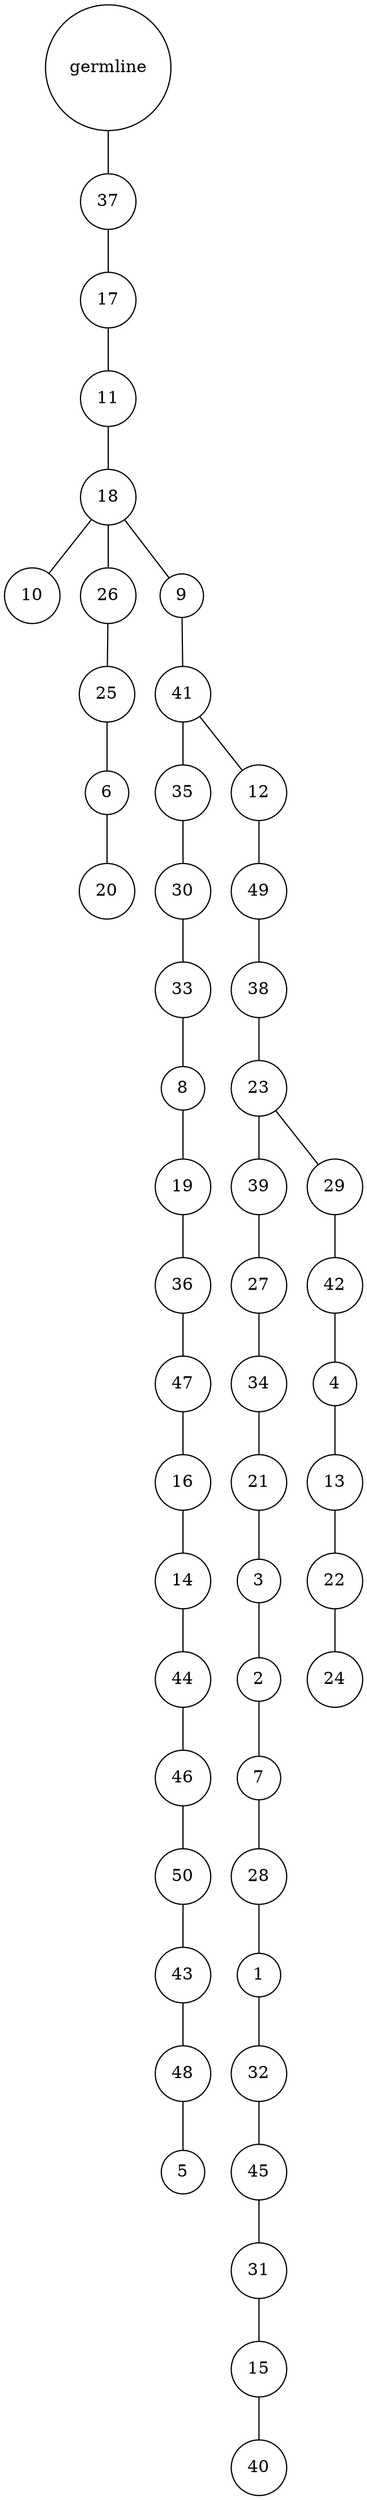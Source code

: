 graph {
	rankdir=UD;
	splines=line;
	node [shape=circle]
	"0x7f2d2e669c40" [label="germline"];
	"0x7f2d2e669c70" [label="37"];
	"0x7f2d2e669c40" -- "0x7f2d2e669c70" ;
	"0x7f2d2e669ca0" [label="17"];
	"0x7f2d2e669c70" -- "0x7f2d2e669ca0" ;
	"0x7f2d2e669cd0" [label="11"];
	"0x7f2d2e669ca0" -- "0x7f2d2e669cd0" ;
	"0x7f2d2e669d00" [label="18"];
	"0x7f2d2e669cd0" -- "0x7f2d2e669d00" ;
	"0x7f2d2e669d30" [label="10"];
	"0x7f2d2e669d00" -- "0x7f2d2e669d30" ;
	"0x7f2d2e669d60" [label="26"];
	"0x7f2d2e669d00" -- "0x7f2d2e669d60" ;
	"0x7f2d2e669d90" [label="25"];
	"0x7f2d2e669d60" -- "0x7f2d2e669d90" ;
	"0x7f2d2e669dc0" [label="6"];
	"0x7f2d2e669d90" -- "0x7f2d2e669dc0" ;
	"0x7f2d2e669df0" [label="20"];
	"0x7f2d2e669dc0" -- "0x7f2d2e669df0" ;
	"0x7f2d2e669e20" [label="9"];
	"0x7f2d2e669d00" -- "0x7f2d2e669e20" ;
	"0x7f2d2e669e50" [label="41"];
	"0x7f2d2e669e20" -- "0x7f2d2e669e50" ;
	"0x7f2d2e669e80" [label="35"];
	"0x7f2d2e669e50" -- "0x7f2d2e669e80" ;
	"0x7f2d2e669eb0" [label="30"];
	"0x7f2d2e669e80" -- "0x7f2d2e669eb0" ;
	"0x7f2d2e669ee0" [label="33"];
	"0x7f2d2e669eb0" -- "0x7f2d2e669ee0" ;
	"0x7f2d2e669f10" [label="8"];
	"0x7f2d2e669ee0" -- "0x7f2d2e669f10" ;
	"0x7f2d2e669f40" [label="19"];
	"0x7f2d2e669f10" -- "0x7f2d2e669f40" ;
	"0x7f2d2e669f70" [label="36"];
	"0x7f2d2e669f40" -- "0x7f2d2e669f70" ;
	"0x7f2d2e669fa0" [label="47"];
	"0x7f2d2e669f70" -- "0x7f2d2e669fa0" ;
	"0x7f2d2e669fd0" [label="16"];
	"0x7f2d2e669fa0" -- "0x7f2d2e669fd0" ;
	"0x7f2d2e676040" [label="14"];
	"0x7f2d2e669fd0" -- "0x7f2d2e676040" ;
	"0x7f2d2e676070" [label="44"];
	"0x7f2d2e676040" -- "0x7f2d2e676070" ;
	"0x7f2d2e6760a0" [label="46"];
	"0x7f2d2e676070" -- "0x7f2d2e6760a0" ;
	"0x7f2d2e6760d0" [label="50"];
	"0x7f2d2e6760a0" -- "0x7f2d2e6760d0" ;
	"0x7f2d2e676100" [label="43"];
	"0x7f2d2e6760d0" -- "0x7f2d2e676100" ;
	"0x7f2d2e676130" [label="48"];
	"0x7f2d2e676100" -- "0x7f2d2e676130" ;
	"0x7f2d2e676160" [label="5"];
	"0x7f2d2e676130" -- "0x7f2d2e676160" ;
	"0x7f2d2e676190" [label="12"];
	"0x7f2d2e669e50" -- "0x7f2d2e676190" ;
	"0x7f2d2e6761c0" [label="49"];
	"0x7f2d2e676190" -- "0x7f2d2e6761c0" ;
	"0x7f2d2e6761f0" [label="38"];
	"0x7f2d2e6761c0" -- "0x7f2d2e6761f0" ;
	"0x7f2d2e676220" [label="23"];
	"0x7f2d2e6761f0" -- "0x7f2d2e676220" ;
	"0x7f2d2e676250" [label="39"];
	"0x7f2d2e676220" -- "0x7f2d2e676250" ;
	"0x7f2d2e676280" [label="27"];
	"0x7f2d2e676250" -- "0x7f2d2e676280" ;
	"0x7f2d2e6762b0" [label="34"];
	"0x7f2d2e676280" -- "0x7f2d2e6762b0" ;
	"0x7f2d2e6762e0" [label="21"];
	"0x7f2d2e6762b0" -- "0x7f2d2e6762e0" ;
	"0x7f2d2e676310" [label="3"];
	"0x7f2d2e6762e0" -- "0x7f2d2e676310" ;
	"0x7f2d2e676340" [label="2"];
	"0x7f2d2e676310" -- "0x7f2d2e676340" ;
	"0x7f2d2e676370" [label="7"];
	"0x7f2d2e676340" -- "0x7f2d2e676370" ;
	"0x7f2d2e6763a0" [label="28"];
	"0x7f2d2e676370" -- "0x7f2d2e6763a0" ;
	"0x7f2d2e6763d0" [label="1"];
	"0x7f2d2e6763a0" -- "0x7f2d2e6763d0" ;
	"0x7f2d2e676400" [label="32"];
	"0x7f2d2e6763d0" -- "0x7f2d2e676400" ;
	"0x7f2d2e676430" [label="45"];
	"0x7f2d2e676400" -- "0x7f2d2e676430" ;
	"0x7f2d2e676460" [label="31"];
	"0x7f2d2e676430" -- "0x7f2d2e676460" ;
	"0x7f2d2e676490" [label="15"];
	"0x7f2d2e676460" -- "0x7f2d2e676490" ;
	"0x7f2d2e6764c0" [label="40"];
	"0x7f2d2e676490" -- "0x7f2d2e6764c0" ;
	"0x7f2d2e6764f0" [label="29"];
	"0x7f2d2e676220" -- "0x7f2d2e6764f0" ;
	"0x7f2d2e676520" [label="42"];
	"0x7f2d2e6764f0" -- "0x7f2d2e676520" ;
	"0x7f2d2e676550" [label="4"];
	"0x7f2d2e676520" -- "0x7f2d2e676550" ;
	"0x7f2d2e676580" [label="13"];
	"0x7f2d2e676550" -- "0x7f2d2e676580" ;
	"0x7f2d2e6765b0" [label="22"];
	"0x7f2d2e676580" -- "0x7f2d2e6765b0" ;
	"0x7f2d2e6765e0" [label="24"];
	"0x7f2d2e6765b0" -- "0x7f2d2e6765e0" ;
}
